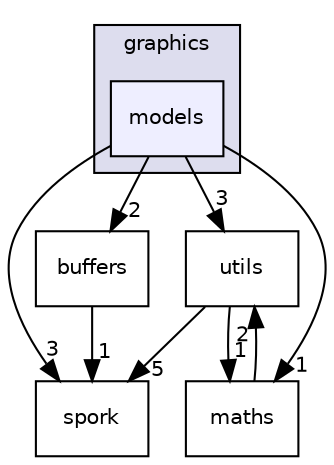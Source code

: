 digraph "W:/Uni/SPORK/WORKING SPORK/Assignment/Spork Engine Submission/SporkEngine/SporkCore/src/graphics/models" {
  compound=true
  node [ fontsize="10", fontname="Helvetica"];
  edge [ labelfontsize="10", labelfontname="Helvetica"];
  subgraph clusterdir_970aca47ba06d285cc7c331eb503c699 {
    graph [ bgcolor="#ddddee", pencolor="black", label="graphics" fontname="Helvetica", fontsize="10", URL="dir_970aca47ba06d285cc7c331eb503c699.html"]
  dir_8d8ac0884337e7d8af5fd11a22653459 [shape=box, label="models", style="filled", fillcolor="#eeeeff", pencolor="black", URL="dir_8d8ac0884337e7d8af5fd11a22653459.html"];
  }
  dir_e27a936568ff70964ab342b03051fecf [shape=box label="spork" URL="dir_e27a936568ff70964ab342b03051fecf.html"];
  dir_6d3a224d7d1fd814891968da47835acf [shape=box label="maths" URL="dir_6d3a224d7d1fd814891968da47835acf.html"];
  dir_d535da5847048e1b8c70554b0c09b5be [shape=box label="buffers" URL="dir_d535da5847048e1b8c70554b0c09b5be.html"];
  dir_b23c82020b9dd33f9b5c31aac9998b97 [shape=box label="utils" URL="dir_b23c82020b9dd33f9b5c31aac9998b97.html"];
  dir_6d3a224d7d1fd814891968da47835acf->dir_b23c82020b9dd33f9b5c31aac9998b97 [headlabel="2", labeldistance=1.5 headhref="dir_000011_000013.html"];
  dir_8d8ac0884337e7d8af5fd11a22653459->dir_e27a936568ff70964ab342b03051fecf [headlabel="3", labeldistance=1.5 headhref="dir_000008_000012.html"];
  dir_8d8ac0884337e7d8af5fd11a22653459->dir_6d3a224d7d1fd814891968da47835acf [headlabel="1", labeldistance=1.5 headhref="dir_000008_000011.html"];
  dir_8d8ac0884337e7d8af5fd11a22653459->dir_d535da5847048e1b8c70554b0c09b5be [headlabel="2", labeldistance=1.5 headhref="dir_000008_000006.html"];
  dir_8d8ac0884337e7d8af5fd11a22653459->dir_b23c82020b9dd33f9b5c31aac9998b97 [headlabel="3", labeldistance=1.5 headhref="dir_000008_000013.html"];
  dir_d535da5847048e1b8c70554b0c09b5be->dir_e27a936568ff70964ab342b03051fecf [headlabel="1", labeldistance=1.5 headhref="dir_000006_000012.html"];
  dir_b23c82020b9dd33f9b5c31aac9998b97->dir_e27a936568ff70964ab342b03051fecf [headlabel="5", labeldistance=1.5 headhref="dir_000013_000012.html"];
  dir_b23c82020b9dd33f9b5c31aac9998b97->dir_6d3a224d7d1fd814891968da47835acf [headlabel="1", labeldistance=1.5 headhref="dir_000013_000011.html"];
}
